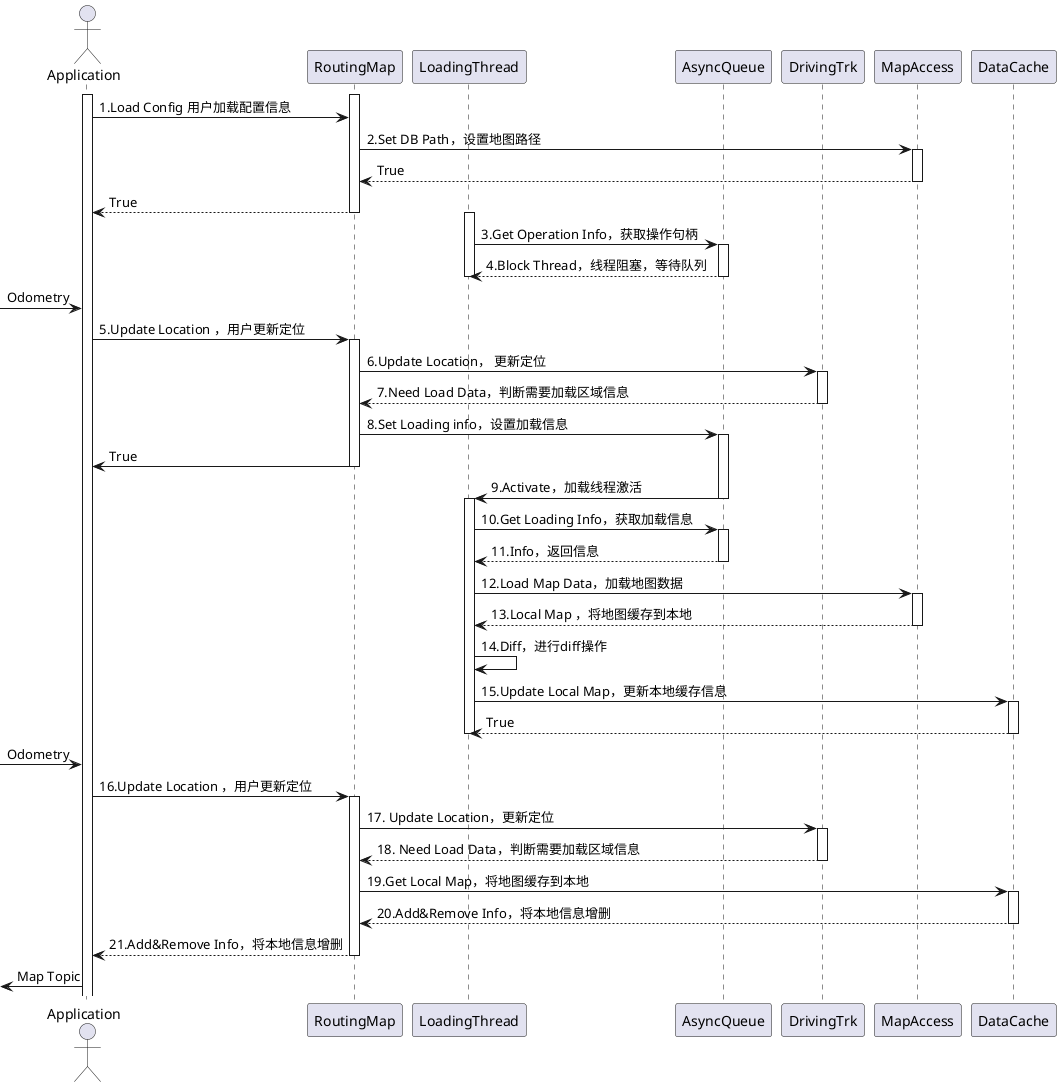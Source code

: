 @startuml
    actor Application
    participant RoutingMap
    participant LoadingThread
    participant AsyncQueue
    participant DrivingTrk
    participant MapAccess
    participant DataCache

    activate Application 
    activate RoutingMap
    Application  -> RoutingMap : 1.Load Config 用户加载配置信息
    RoutingMap -> MapAccess : 2.Set DB Path，设置地图路径
    activate MapAccess
    MapAccess --> RoutingMap : True
    deactivate MapAccess
    RoutingMap --> Application: True
    deactivate RoutingMap

    activate LoadingThread
    LoadingThread -> AsyncQueue : 3.Get Operation Info，获取操作句柄
    activate AsyncQueue
    AsyncQueue --> LoadingThread : 4.Block Thread，线程阻塞，等待队列
    deactivate LoadingThread
    deactivate AsyncQueue

    ->Application : Odometry
    Application -> RoutingMap : 5.Update Location ，用户更新定位
    activate RoutingMap
    RoutingMap -> DrivingTrk : 6.Update Location， 更新定位
    activate DrivingTrk
    DrivingTrk --> RoutingMap :7.Need Load Data，判断需要加载区域信息
    deactivate DrivingTrk
    RoutingMap -> AsyncQueue : 8.Set Loading info，设置加载信息
    activate AsyncQueue
    RoutingMap -> Application : True
    deactivate RoutingMap
    AsyncQueue -> LoadingThread : 9.Activate，加载线程激活
    deactivate AsyncQueue
    activate LoadingThread
    LoadingThread -> AsyncQueue :  10.Get Loading Info，获取加载信息
    activate AsyncQueue
    AsyncQueue --> LoadingThread :  11.Info，返回信息
    deactivate AsyncQueue
    LoadingThread -> MapAccess :  12.Load Map Data，加载地图数据
    activate MapAccess
    MapAccess --> LoadingThread : 13.Local Map ，将地图缓存到本地
    deactivate MapAccess
    LoadingThread -> LoadingThread : 14.Diff，进行diff操作
    LoadingThread -> DataCache :  15.Update Local Map，更新本地缓存信息
    activate DataCache
    DataCache --> LoadingThread : True
    deactivate LoadingThread
    deactivate DataCache
    ->Application : Odometry
    Application -> RoutingMap : 16.Update Location ，用户更新定位
    activate RoutingMap
    RoutingMap -> DrivingTrk :17. Update Location，更新定位
    activate DrivingTrk
    DrivingTrk --> RoutingMap :18. Need Load Data，判断需要加载区域信息
    deactivate DrivingTrk
    RoutingMap -> DataCache : 19.Get Local Map，将地图缓存到本地
    activate DataCache
    DataCache --> RoutingMap : 20.Add&Remove Info，将本地信息增删
    deactivate DataCache
    RoutingMap -->Application : 21.Add&Remove Info，将本地信息增删
    deactivate RoutingMap
      <- Application :Map Topic
@enduml